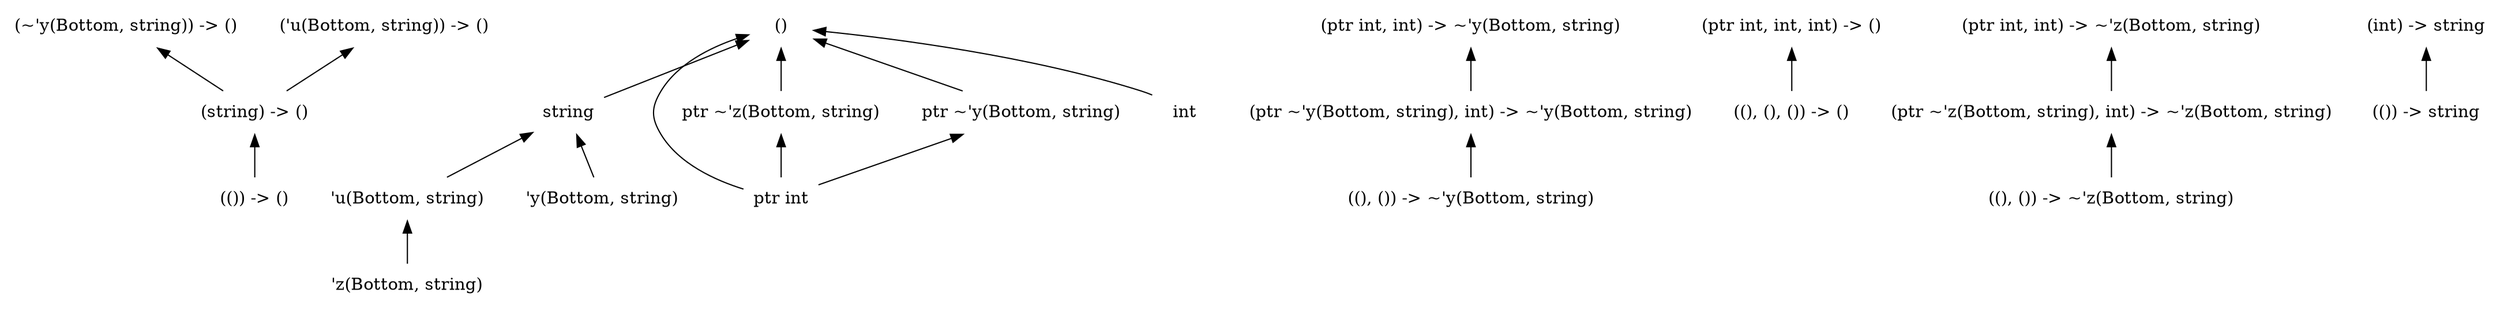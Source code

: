 digraph order {
  graph [
    size = "30,10"
    ];
  node [
    shape = none
    ];
  edge [
    dir = back
    ];
  "(string) -> ()"
  "(()) -> ()"
  "string"
  "'u(Bottom, string)"
  "(ptr ~'y(Bottom, string), int) -> ~'y(Bottom, string)"
  "(ptr int, int, int) -> ()"
  "()"
  "(ptr int, int) -> ~'z(Bottom, string)"
  "((), ()) -> ~'z(Bottom, string)"
  "'z(Bottom, string)"
  "(~'y(Bottom, string)) -> ()"
  "'y(Bottom, string)"
  "(ptr int, int) -> ~'y(Bottom, string)"
  "(ptr ~'z(Bottom, string), int) -> ~'z(Bottom, string)"
  "ptr int"
  "((), (), ()) -> ()"
  "ptr ~'z(Bottom, string)"
  "(()) -> string"
  "('u(Bottom, string)) -> ()"
  "(int) -> string"
  "ptr ~'y(Bottom, string)"
  "int"
  "((), ()) -> ~'y(Bottom, string)"
  "(ptr int, int) -> ~'z(Bottom, string)" -> "(ptr ~'z(Bottom, string), int) -> ~'z(Bottom, string)"
  "(string) -> ()" -> "(()) -> ()"
  "(~'y(Bottom, string)) -> ()" -> "(string) -> ()"
  "(ptr int, int) -> ~'y(Bottom, string)" -> "(ptr ~'y(Bottom, string), int) -> ~'y(Bottom, string)"
  "string" -> "'u(Bottom, string)"
  "string" -> "'y(Bottom, string)"
  "(ptr ~'z(Bottom, string), int) -> ~'z(Bottom, string)" -> "((), ()) -> ~'z(Bottom, string)"
  "ptr ~'z(Bottom, string)" -> "ptr int"
  "('u(Bottom, string)) -> ()" -> "(string) -> ()"
  "(int) -> string" -> "(()) -> string"
  "'u(Bottom, string)" -> "'z(Bottom, string)"
  "(ptr ~'y(Bottom, string), int) -> ~'y(Bottom, string)" -> "((), ()) -> ~'y(Bottom, string)"
  "ptr ~'y(Bottom, string)" -> "ptr int"
  "(ptr int, int, int) -> ()" -> "((), (), ()) -> ()"
  "()" -> "string"
  "()" -> "ptr ~'z(Bottom, string)"
  "()" -> "ptr ~'y(Bottom, string)"
  "()" -> "int"
  "()" -> "ptr int"
}